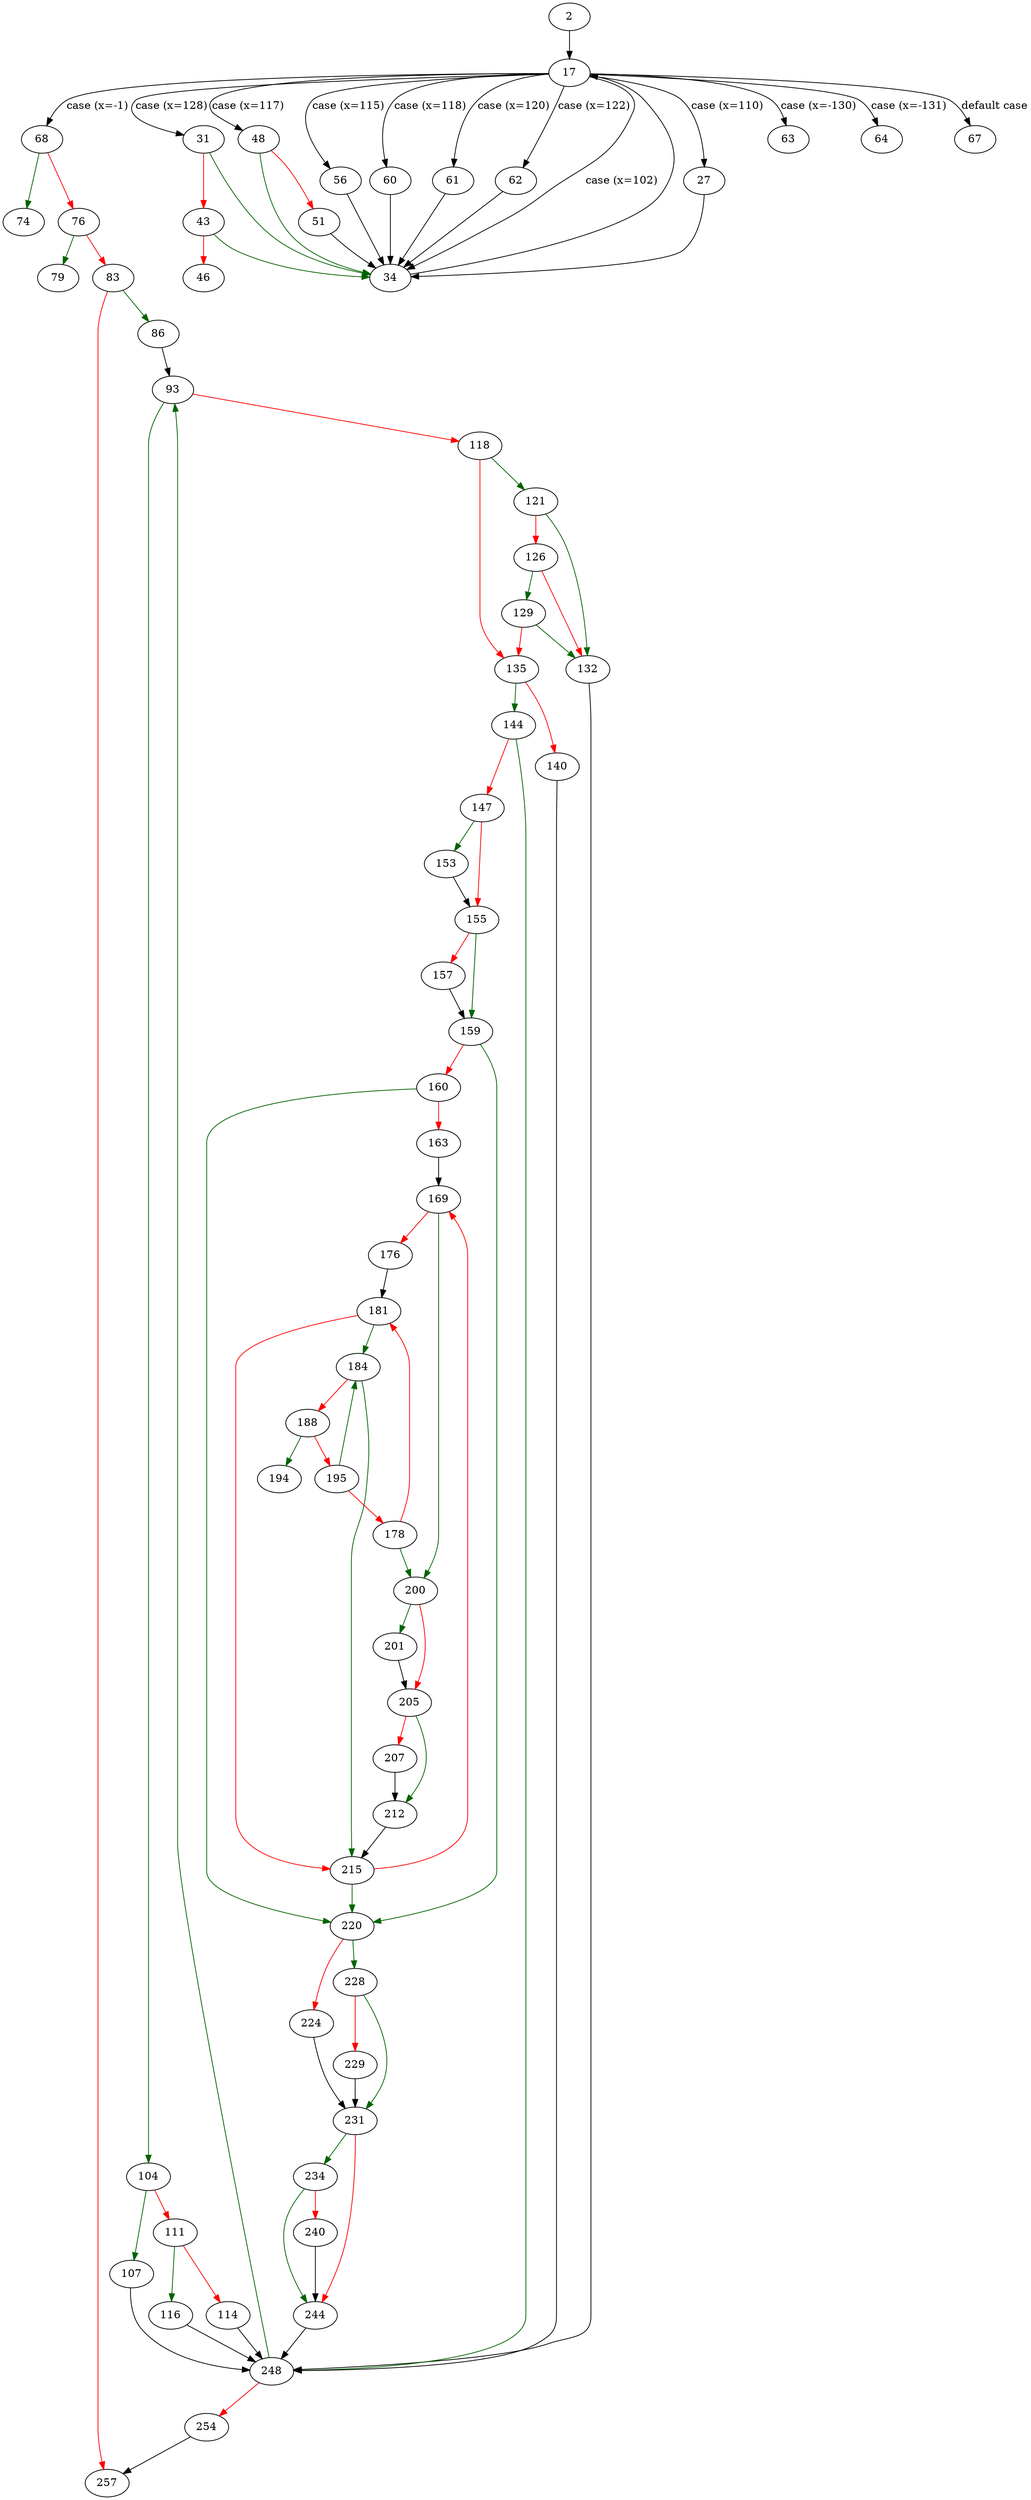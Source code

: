strict digraph "main" {
	// Node definitions.
	2 [entry=true];
	17;
	68;
	34;
	27;
	31;
	48;
	56;
	60;
	61;
	62;
	63;
	64;
	67;
	43;
	46;
	51;
	74;
	76;
	79;
	83;
	86;
	257;
	93;
	104;
	118;
	107;
	111;
	248;
	116;
	114;
	121;
	135;
	132;
	126;
	129;
	144;
	140;
	147;
	153;
	155;
	159;
	157;
	220;
	160;
	163;
	169;
	200;
	176;
	181;
	178;
	184;
	215;
	188;
	194;
	195;
	201;
	205;
	212;
	207;
	228;
	224;
	231;
	229;
	234;
	244;
	240;
	254;

	// Edge definitions.
	2 -> 17;
	17 -> 68 [
		cond="case (x=-1)"
		label="case (x=-1)"
	];
	17 -> 34 [
		cond="case (x=102)"
		label="case (x=102)"
	];
	17 -> 27 [
		cond="case (x=110)"
		label="case (x=110)"
	];
	17 -> 31 [
		cond="case (x=128)"
		label="case (x=128)"
	];
	17 -> 48 [
		cond="case (x=117)"
		label="case (x=117)"
	];
	17 -> 56 [
		cond="case (x=115)"
		label="case (x=115)"
	];
	17 -> 60 [
		cond="case (x=118)"
		label="case (x=118)"
	];
	17 -> 61 [
		cond="case (x=120)"
		label="case (x=120)"
	];
	17 -> 62 [
		cond="case (x=122)"
		label="case (x=122)"
	];
	17 -> 63 [
		cond="case (x=-130)"
		label="case (x=-130)"
	];
	17 -> 64 [
		cond="case (x=-131)"
		label="case (x=-131)"
	];
	17 -> 67 [
		cond="default case"
		label="default case"
	];
	68 -> 74 [
		color=darkgreen
		cond=true
	];
	68 -> 76 [
		color=red
		cond=false
	];
	34 -> 17;
	27 -> 34;
	31 -> 34 [
		color=darkgreen
		cond=true
	];
	31 -> 43 [
		color=red
		cond=false
	];
	48 -> 34 [
		color=darkgreen
		cond=true
	];
	48 -> 51 [
		color=red
		cond=false
	];
	56 -> 34;
	60 -> 34;
	61 -> 34;
	62 -> 34;
	43 -> 34 [
		color=darkgreen
		cond=true
	];
	43 -> 46 [
		color=red
		cond=false
	];
	51 -> 34;
	76 -> 79 [
		color=darkgreen
		cond=true
	];
	76 -> 83 [
		color=red
		cond=false
	];
	83 -> 86 [
		color=darkgreen
		cond=true
	];
	83 -> 257 [
		color=red
		cond=false
	];
	86 -> 93;
	93 -> 104 [
		color=darkgreen
		cond=true
	];
	93 -> 118 [
		color=red
		cond=false
	];
	104 -> 107 [
		color=darkgreen
		cond=true
	];
	104 -> 111 [
		color=red
		cond=false
	];
	118 -> 121 [
		color=darkgreen
		cond=true
	];
	118 -> 135 [
		color=red
		cond=false
	];
	107 -> 248;
	111 -> 116 [
		color=darkgreen
		cond=true
	];
	111 -> 114 [
		color=red
		cond=false
	];
	248 -> 93 [
		color=darkgreen
		cond=true
	];
	248 -> 254 [
		color=red
		cond=false
	];
	116 -> 248;
	114 -> 248;
	121 -> 132 [
		color=darkgreen
		cond=true
	];
	121 -> 126 [
		color=red
		cond=false
	];
	135 -> 144 [
		color=darkgreen
		cond=true
	];
	135 -> 140 [
		color=red
		cond=false
	];
	132 -> 248;
	126 -> 132 [
		color=red
		cond=false
	];
	126 -> 129 [
		color=darkgreen
		cond=true
	];
	129 -> 135 [
		color=red
		cond=false
	];
	129 -> 132 [
		color=darkgreen
		cond=true
	];
	144 -> 248 [
		color=darkgreen
		cond=true
	];
	144 -> 147 [
		color=red
		cond=false
	];
	140 -> 248;
	147 -> 153 [
		color=darkgreen
		cond=true
	];
	147 -> 155 [
		color=red
		cond=false
	];
	153 -> 155;
	155 -> 159 [
		color=darkgreen
		cond=true
	];
	155 -> 157 [
		color=red
		cond=false
	];
	159 -> 220 [
		color=darkgreen
		cond=true
	];
	159 -> 160 [
		color=red
		cond=false
	];
	157 -> 159;
	220 -> 228 [
		color=darkgreen
		cond=true
	];
	220 -> 224 [
		color=red
		cond=false
	];
	160 -> 220 [
		color=darkgreen
		cond=true
	];
	160 -> 163 [
		color=red
		cond=false
	];
	163 -> 169;
	169 -> 200 [
		color=darkgreen
		cond=true
	];
	169 -> 176 [
		color=red
		cond=false
	];
	200 -> 201 [
		color=darkgreen
		cond=true
	];
	200 -> 205 [
		color=red
		cond=false
	];
	176 -> 181;
	181 -> 184 [
		color=darkgreen
		cond=true
	];
	181 -> 215 [
		color=red
		cond=false
	];
	178 -> 200 [
		color=darkgreen
		cond=true
	];
	178 -> 181 [
		color=red
		cond=false
	];
	184 -> 215 [
		color=darkgreen
		cond=true
	];
	184 -> 188 [
		color=red
		cond=false
	];
	215 -> 220 [
		color=darkgreen
		cond=true
	];
	215 -> 169 [
		color=red
		cond=false
	];
	188 -> 194 [
		color=darkgreen
		cond=true
	];
	188 -> 195 [
		color=red
		cond=false
	];
	195 -> 178 [
		color=red
		cond=false
	];
	195 -> 184 [
		color=darkgreen
		cond=true
	];
	201 -> 205;
	205 -> 212 [
		color=darkgreen
		cond=true
	];
	205 -> 207 [
		color=red
		cond=false
	];
	212 -> 215;
	207 -> 212;
	228 -> 231 [
		color=darkgreen
		cond=true
	];
	228 -> 229 [
		color=red
		cond=false
	];
	224 -> 231;
	231 -> 234 [
		color=darkgreen
		cond=true
	];
	231 -> 244 [
		color=red
		cond=false
	];
	229 -> 231;
	234 -> 244 [
		color=darkgreen
		cond=true
	];
	234 -> 240 [
		color=red
		cond=false
	];
	244 -> 248;
	240 -> 244;
	254 -> 257;
}